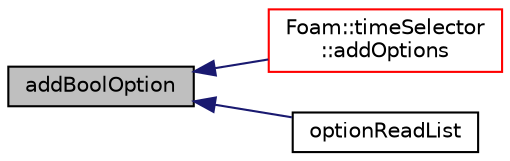 digraph "addBoolOption"
{
  bgcolor="transparent";
  edge [fontname="Helvetica",fontsize="10",labelfontname="Helvetica",labelfontsize="10"];
  node [fontname="Helvetica",fontsize="10",shape=record];
  rankdir="LR";
  Node1496 [label="addBoolOption",height=0.2,width=0.4,color="black", fillcolor="grey75", style="filled", fontcolor="black"];
  Node1496 -> Node1497 [dir="back",color="midnightblue",fontsize="10",style="solid",fontname="Helvetica"];
  Node1497 [label="Foam::timeSelector\l::addOptions",height=0.2,width=0.4,color="red",URL="$a27465.html#a31c1a8888cbb272c4a519af132eab27d",tooltip="Add the options handled by timeSelector to argList::validOptions. "];
  Node1496 -> Node1500 [dir="back",color="midnightblue",fontsize="10",style="solid",fontname="Helvetica"];
  Node1500 [label="optionReadList",height=0.2,width=0.4,color="black",URL="$a27769.html#a95822c10f836f8defd7564c15a591602",tooltip="Read a List of values from the named option. "];
}

